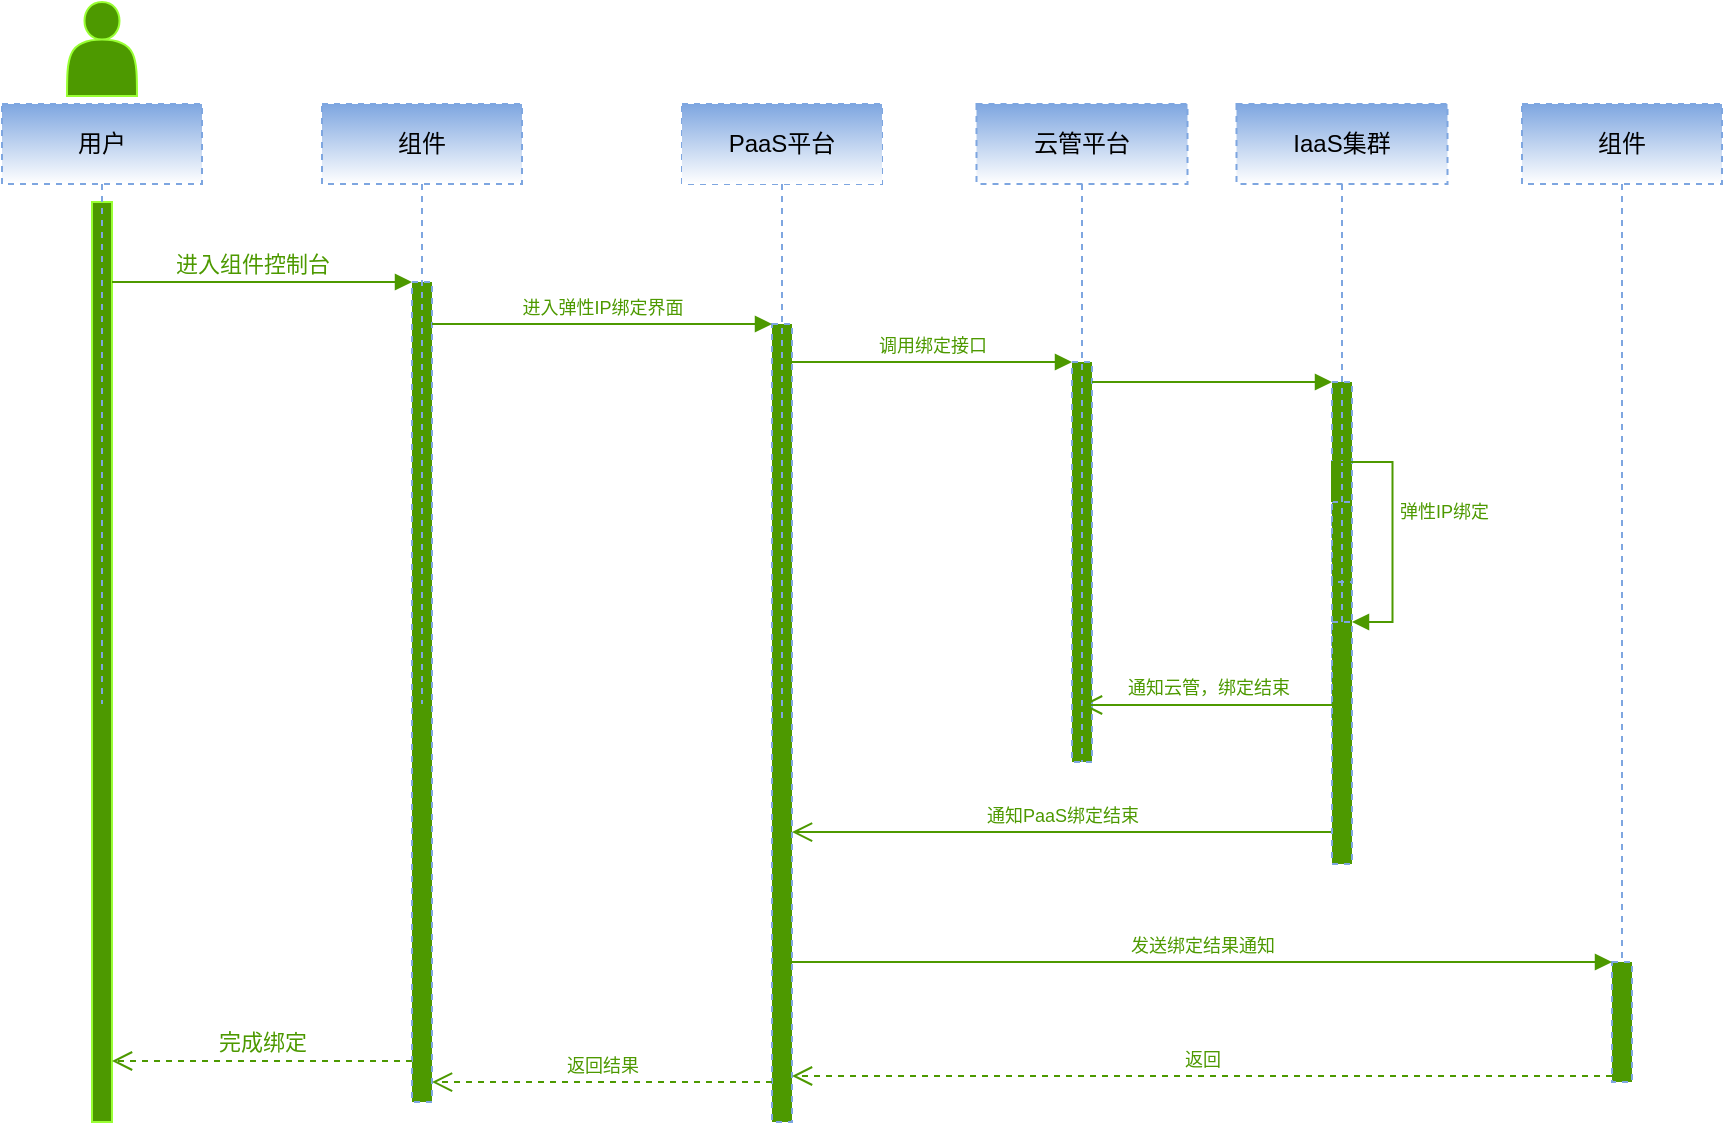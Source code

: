 <mxfile version="14.6.5" type="github"><diagram id="YKyKrxaOJm8cSqs0rw-M" name="Page-1"><mxGraphModel dx="1478" dy="802" grid="1" gridSize="10" guides="1" tooltips="1" connect="1" arrows="1" fold="1" page="1" pageScale="1" pageWidth="827" pageHeight="1169" math="0" shadow="0"><root><mxCell id="0"/><mxCell id="1" parent="0"/><mxCell id="91grLDrV8FItByj2K50K-4" value="" style="html=1;points=[];perimeter=orthogonalPerimeter;strokeColor=#99FF33;fillColor=#4D9900;" vertex="1" parent="1"><mxGeometry x="100" y="110" width="10" height="300" as="geometry"/></mxCell><mxCell id="91grLDrV8FItByj2K50K-23" value="" style="html=1;points=[];perimeter=orthogonalPerimeter;strokeColor=#99FF33;fillColor=#4D9900;" vertex="1" parent="1"><mxGeometry x="100" y="110" width="10" height="460" as="geometry"/></mxCell><mxCell id="91grLDrV8FItByj2K50K-33" value="" style="shape=actor;whiteSpace=wrap;html=1;strokeColor=#99FF33;fillColor=#4D9900;" vertex="1" parent="1"><mxGeometry x="87.5" y="10" width="35" height="47" as="geometry"/></mxCell><mxCell id="91grLDrV8FItByj2K50K-48" value="" style="html=1;points=[];perimeter=orthogonalPerimeter;dashed=1;strokeColor=#7EA6E0;fillColor=#4D9900;" vertex="1" parent="1"><mxGeometry x="260" y="150" width="10" height="410" as="geometry"/></mxCell><mxCell id="91grLDrV8FItByj2K50K-49" value="&lt;font color=&quot;#4d9900&quot;&gt;进入组件控制台&lt;/font&gt;" style="html=1;verticalAlign=bottom;endArrow=block;entryX=0;entryY=0;strokeColor=#4D9900;" edge="1" target="91grLDrV8FItByj2K50K-48" parent="1" source="91grLDrV8FItByj2K50K-23"><mxGeometry x="-0.067" relative="1" as="geometry"><mxPoint x="110" y="260" as="sourcePoint"/><Array as="points"><mxPoint x="190" y="150"/></Array><mxPoint as="offset"/></mxGeometry></mxCell><mxCell id="91grLDrV8FItByj2K50K-50" value="完成绑定" style="html=1;verticalAlign=bottom;endArrow=open;dashed=1;endSize=8;exitX=0;exitY=0.95;strokeColor=#4D9900;fontColor=#4D9900;" edge="1" source="91grLDrV8FItByj2K50K-48" parent="1" target="91grLDrV8FItByj2K50K-23"><mxGeometry relative="1" as="geometry"><mxPoint x="110" y="336" as="targetPoint"/></mxGeometry></mxCell><mxCell id="91grLDrV8FItByj2K50K-54" value="组件" style="shape=umlLifeline;perimeter=lifelinePerimeter;whiteSpace=wrap;html=1;container=1;collapsible=0;recursiveResize=0;outlineConnect=0;dashed=1;strokeColor=#7EA6E0;fillColor=#7EA6E0;gradientColor=#ffffff;" vertex="1" parent="1"><mxGeometry x="215" y="61" width="100" height="300" as="geometry"/></mxCell><mxCell id="91grLDrV8FItByj2K50K-63" value="" style="html=1;points=[];perimeter=orthogonalPerimeter;dashed=1;fontSize=9;fontColor=#4D9900;strokeColor=#7EA6E0;fillColor=#4D9900;gradientDirection=west;" vertex="1" parent="1"><mxGeometry x="440" y="171" width="10" height="399" as="geometry"/></mxCell><mxCell id="91grLDrV8FItByj2K50K-64" value="进入弹性IP绑定界面" style="html=1;verticalAlign=bottom;endArrow=block;entryX=0;entryY=0;labelBackgroundColor=none;fontSize=9;fontColor=#4D9900;strokeColor=#4D9900;" edge="1" target="91grLDrV8FItByj2K50K-63" parent="1"><mxGeometry relative="1" as="geometry"><mxPoint x="270" y="171" as="sourcePoint"/></mxGeometry></mxCell><mxCell id="91grLDrV8FItByj2K50K-65" value="返回结果" style="html=1;verticalAlign=bottom;endArrow=open;dashed=1;endSize=8;exitX=0;exitY=0.95;labelBackgroundColor=none;fontSize=9;fontColor=#4D9900;strokeColor=#4D9900;" edge="1" source="91grLDrV8FItByj2K50K-63" parent="1" target="91grLDrV8FItByj2K50K-48"><mxGeometry relative="1" as="geometry"><mxPoint x="270" y="247" as="targetPoint"/></mxGeometry></mxCell><mxCell id="91grLDrV8FItByj2K50K-66" value="PaaS平台" style="shape=umlLifeline;perimeter=lifelinePerimeter;whiteSpace=wrap;html=1;container=1;collapsible=0;recursiveResize=0;outlineConnect=0;dashed=1;strokeColor=#7EA6E0;fillColor=#7EA6E0;gradientColor=#ffffff;" vertex="1" parent="1"><mxGeometry x="395" y="61" width="100" height="309" as="geometry"/></mxCell><mxCell id="91grLDrV8FItByj2K50K-74" value="PaaS平台" style="shape=umlLifeline;perimeter=lifelinePerimeter;whiteSpace=wrap;html=1;container=1;collapsible=0;recursiveResize=0;outlineConnect=0;dashed=1;fillColor=#7EA6E0;gradientColor=#ffffff;strokeColor=none;strokeWidth=3;" vertex="1" parent="91grLDrV8FItByj2K50K-66"><mxGeometry width="100" height="309" as="geometry"/></mxCell><mxCell id="91grLDrV8FItByj2K50K-67" value="" style="html=1;points=[];perimeter=orthogonalPerimeter;dashed=1;fontSize=9;fontColor=#4D9900;strokeColor=#7EA6E0;fillColor=#4D9900;" vertex="1" parent="1"><mxGeometry x="590" y="190" width="10" height="200" as="geometry"/></mxCell><mxCell id="91grLDrV8FItByj2K50K-68" value="调用绑定接口" style="html=1;verticalAlign=bottom;endArrow=block;entryX=0;entryY=0;labelBackgroundColor=none;fontSize=9;fontColor=#4D9900;strokeColor=#4D9900;" edge="1" target="91grLDrV8FItByj2K50K-67" parent="1"><mxGeometry relative="1" as="geometry"><mxPoint x="450" y="190" as="sourcePoint"/></mxGeometry></mxCell><mxCell id="91grLDrV8FItByj2K50K-69" value="通知PaaS绑定结束" style="html=1;verticalAlign=bottom;endArrow=open;endSize=8;labelBackgroundColor=none;fontSize=9;fontColor=#4D9900;strokeColor=#4D9900;exitX=0;exitY=0.868;exitDx=0;exitDy=0;exitPerimeter=0;" edge="1" source="91grLDrV8FItByj2K50K-106" parent="1" target="91grLDrV8FItByj2K50K-63"><mxGeometry relative="1" as="geometry"><mxPoint x="450" y="266" as="targetPoint"/><mxPoint x="590" y="420" as="sourcePoint"/></mxGeometry></mxCell><mxCell id="91grLDrV8FItByj2K50K-70" value="云管平台" style="shape=umlLifeline;perimeter=lifelinePerimeter;whiteSpace=wrap;html=1;container=1;collapsible=0;recursiveResize=0;outlineConnect=0;dashed=1;strokeColor=#7EA6E0;fillColor=#7EA6E0;gradientColor=#ffffff;" vertex="1" parent="1"><mxGeometry x="542.25" y="61" width="105.5" height="329" as="geometry"/></mxCell><mxCell id="91grLDrV8FItByj2K50K-80" value="用户" style="shape=umlLifeline;perimeter=lifelinePerimeter;whiteSpace=wrap;html=1;container=1;collapsible=0;recursiveResize=0;outlineConnect=0;dashed=1;strokeColor=#7EA6E0;fillColor=#7EA6E0;gradientColor=#ffffff;" vertex="1" parent="1"><mxGeometry x="55" y="61" width="100" height="300" as="geometry"/></mxCell><mxCell id="91grLDrV8FItByj2K50K-92" value="" style="html=1;points=[];perimeter=orthogonalPerimeter;dashed=1;fontSize=9;fontColor=#4D9900;strokeColor=#7EA6E0;fillColor=#4D9900;" vertex="1" parent="1"><mxGeometry x="720" y="200" width="10" height="170" as="geometry"/></mxCell><mxCell id="91grLDrV8FItByj2K50K-93" value="" style="html=1;verticalAlign=bottom;endArrow=block;entryX=0;entryY=0;labelBackgroundColor=none;fontSize=9;fontColor=#4D9900;strokeColor=#4D9900;" edge="1" target="91grLDrV8FItByj2K50K-92" parent="1"><mxGeometry relative="1" as="geometry"><mxPoint x="600" y="200" as="sourcePoint"/></mxGeometry></mxCell><mxCell id="91grLDrV8FItByj2K50K-94" value="通知云管，绑定结束" style="html=1;verticalAlign=bottom;endArrow=open;endSize=8;exitX=0;exitY=0.95;labelBackgroundColor=none;fontSize=9;fontColor=#4D9900;strokeColor=#4D9900;" edge="1" source="91grLDrV8FItByj2K50K-92" parent="1" target="91grLDrV8FItByj2K50K-70"><mxGeometry relative="1" as="geometry"><mxPoint x="600" y="276" as="targetPoint"/></mxGeometry></mxCell><mxCell id="91grLDrV8FItByj2K50K-97" value="" style="html=1;points=[];perimeter=orthogonalPerimeter;dashed=1;fontSize=9;fontColor=#4D9900;strokeColor=#7EA6E0;fillColor=#4D9900;" vertex="1" parent="1"><mxGeometry x="720" y="260" width="10" height="40" as="geometry"/></mxCell><mxCell id="91grLDrV8FItByj2K50K-102" value="IaaS集群" style="shape=umlLifeline;perimeter=lifelinePerimeter;whiteSpace=wrap;html=1;container=1;collapsible=0;recursiveResize=0;outlineConnect=0;dashed=1;strokeColor=#7EA6E0;fillColor=#7EA6E0;gradientColor=#ffffff;" vertex="1" parent="1"><mxGeometry x="672.25" y="61" width="105.5" height="380" as="geometry"/></mxCell><mxCell id="91grLDrV8FItByj2K50K-106" value="" style="html=1;points=[];perimeter=orthogonalPerimeter;dashed=1;fontSize=9;fontColor=#4D9900;strokeColor=#7EA6E0;fillColor=#4D9900;" vertex="1" parent="91grLDrV8FItByj2K50K-102"><mxGeometry x="47.75" y="259" width="10" height="121" as="geometry"/></mxCell><mxCell id="91grLDrV8FItByj2K50K-107" value="弹性IP绑定" style="edgeStyle=orthogonalEdgeStyle;html=1;align=left;spacingLeft=2;endArrow=block;rounded=0;entryX=1;entryY=0;labelBackgroundColor=none;fontSize=9;fontColor=#4D9900;strokeColor=#4D9900;" edge="1" target="91grLDrV8FItByj2K50K-106" parent="91grLDrV8FItByj2K50K-102"><mxGeometry relative="1" as="geometry"><mxPoint x="47.75" y="199" as="sourcePoint"/><Array as="points"><mxPoint x="48" y="179"/><mxPoint x="78" y="179"/><mxPoint x="78" y="259"/></Array></mxGeometry></mxCell><mxCell id="91grLDrV8FItByj2K50K-108" value="" style="html=1;points=[];perimeter=orthogonalPerimeter;dashed=1;fontSize=9;fontColor=#4D9900;strokeColor=#7EA6E0;fillColor=#4D9900;" vertex="1" parent="1"><mxGeometry x="860" y="490" width="10" height="60" as="geometry"/></mxCell><mxCell id="91grLDrV8FItByj2K50K-109" value="发送绑定结果通知" style="html=1;verticalAlign=bottom;endArrow=block;entryX=0;entryY=0;labelBackgroundColor=none;fontSize=9;fontColor=#4D9900;strokeColor=#4D9900;" edge="1" target="91grLDrV8FItByj2K50K-108" parent="1" source="91grLDrV8FItByj2K50K-63"><mxGeometry relative="1" as="geometry"><mxPoint x="449" y="420" as="sourcePoint"/></mxGeometry></mxCell><mxCell id="91grLDrV8FItByj2K50K-110" value="返回" style="html=1;verticalAlign=bottom;endArrow=open;dashed=1;endSize=8;exitX=0;exitY=0.95;labelBackgroundColor=none;fontSize=9;fontColor=#4D9900;strokeColor=#4D9900;" edge="1" source="91grLDrV8FItByj2K50K-108" parent="1" target="91grLDrV8FItByj2K50K-63"><mxGeometry relative="1" as="geometry"><mxPoint x="450" y="336" as="targetPoint"/></mxGeometry></mxCell><mxCell id="91grLDrV8FItByj2K50K-117" value="组件" style="shape=umlLifeline;perimeter=lifelinePerimeter;whiteSpace=wrap;html=1;container=1;collapsible=0;recursiveResize=0;outlineConnect=0;dashed=1;strokeColor=#7EA6E0;fillColor=#7EA6E0;gradientColor=#ffffff;" vertex="1" parent="1"><mxGeometry x="815" y="61" width="100" height="429" as="geometry"/></mxCell></root></mxGraphModel></diagram></mxfile>